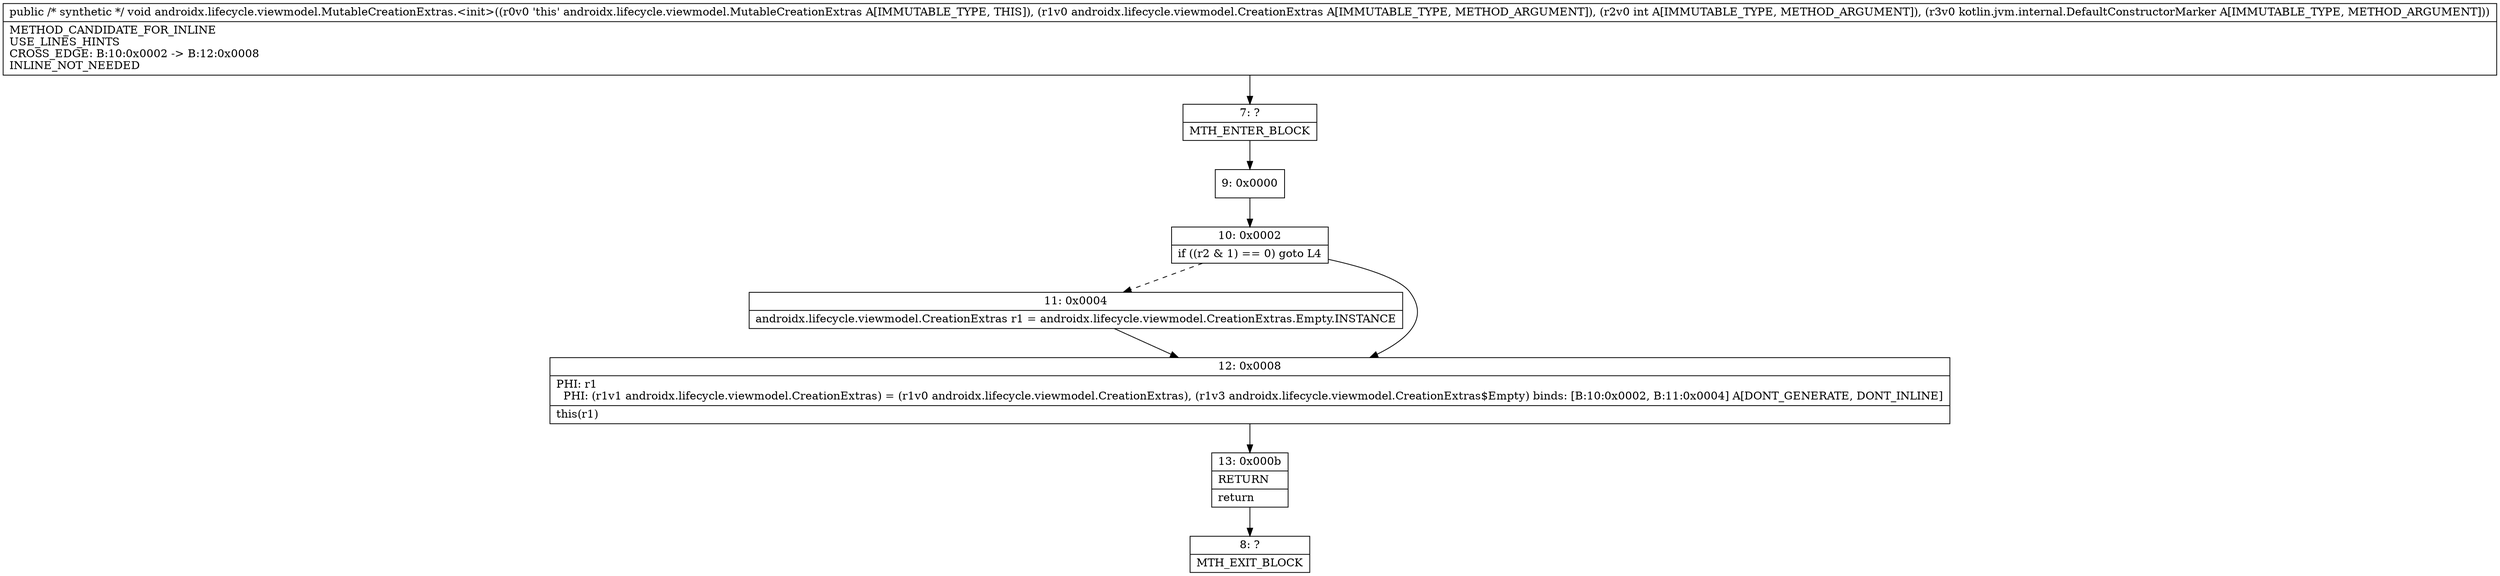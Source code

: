 digraph "CFG forandroidx.lifecycle.viewmodel.MutableCreationExtras.\<init\>(Landroidx\/lifecycle\/viewmodel\/CreationExtras;ILkotlin\/jvm\/internal\/DefaultConstructorMarker;)V" {
Node_7 [shape=record,label="{7\:\ ?|MTH_ENTER_BLOCK\l}"];
Node_9 [shape=record,label="{9\:\ 0x0000}"];
Node_10 [shape=record,label="{10\:\ 0x0002|if ((r2 & 1) == 0) goto L4\l}"];
Node_11 [shape=record,label="{11\:\ 0x0004|androidx.lifecycle.viewmodel.CreationExtras r1 = androidx.lifecycle.viewmodel.CreationExtras.Empty.INSTANCE\l}"];
Node_12 [shape=record,label="{12\:\ 0x0008|PHI: r1 \l  PHI: (r1v1 androidx.lifecycle.viewmodel.CreationExtras) = (r1v0 androidx.lifecycle.viewmodel.CreationExtras), (r1v3 androidx.lifecycle.viewmodel.CreationExtras$Empty) binds: [B:10:0x0002, B:11:0x0004] A[DONT_GENERATE, DONT_INLINE]\l|this(r1)\l}"];
Node_13 [shape=record,label="{13\:\ 0x000b|RETURN\l|return\l}"];
Node_8 [shape=record,label="{8\:\ ?|MTH_EXIT_BLOCK\l}"];
MethodNode[shape=record,label="{public \/* synthetic *\/ void androidx.lifecycle.viewmodel.MutableCreationExtras.\<init\>((r0v0 'this' androidx.lifecycle.viewmodel.MutableCreationExtras A[IMMUTABLE_TYPE, THIS]), (r1v0 androidx.lifecycle.viewmodel.CreationExtras A[IMMUTABLE_TYPE, METHOD_ARGUMENT]), (r2v0 int A[IMMUTABLE_TYPE, METHOD_ARGUMENT]), (r3v0 kotlin.jvm.internal.DefaultConstructorMarker A[IMMUTABLE_TYPE, METHOD_ARGUMENT]))  | METHOD_CANDIDATE_FOR_INLINE\lUSE_LINES_HINTS\lCROSS_EDGE: B:10:0x0002 \-\> B:12:0x0008\lINLINE_NOT_NEEDED\l}"];
MethodNode -> Node_7;Node_7 -> Node_9;
Node_9 -> Node_10;
Node_10 -> Node_11[style=dashed];
Node_10 -> Node_12;
Node_11 -> Node_12;
Node_12 -> Node_13;
Node_13 -> Node_8;
}

